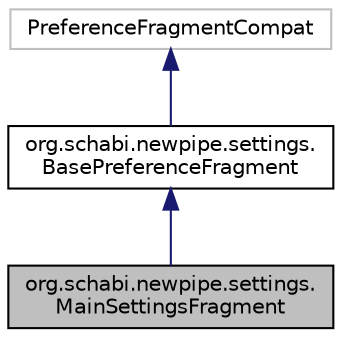 digraph "org.schabi.newpipe.settings.MainSettingsFragment"
{
 // LATEX_PDF_SIZE
  edge [fontname="Helvetica",fontsize="10",labelfontname="Helvetica",labelfontsize="10"];
  node [fontname="Helvetica",fontsize="10",shape=record];
  Node0 [label="org.schabi.newpipe.settings.\lMainSettingsFragment",height=0.2,width=0.4,color="black", fillcolor="grey75", style="filled", fontcolor="black",tooltip=" "];
  Node1 -> Node0 [dir="back",color="midnightblue",fontsize="10",style="solid",fontname="Helvetica"];
  Node1 [label="org.schabi.newpipe.settings.\lBasePreferenceFragment",height=0.2,width=0.4,color="black", fillcolor="white", style="filled",URL="$classorg_1_1schabi_1_1newpipe_1_1settings_1_1_base_preference_fragment.html",tooltip=" "];
  Node2 -> Node1 [dir="back",color="midnightblue",fontsize="10",style="solid",fontname="Helvetica"];
  Node2 [label="PreferenceFragmentCompat",height=0.2,width=0.4,color="grey75", fillcolor="white", style="filled",tooltip=" "];
}
